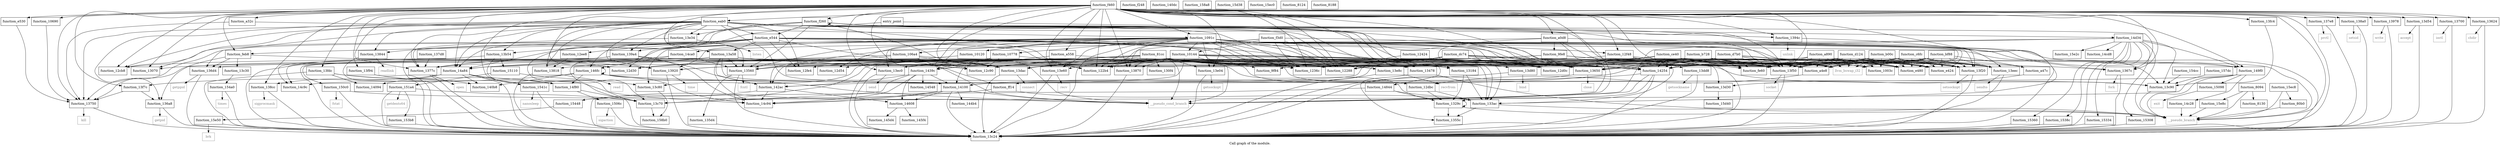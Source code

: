 digraph "Call graph of the module." {
  label="Call graph of the module.";
  node [shape=record];

  Node_function_13184 [label="{function_13184}"];
  Node_function_10120 [label="{function_10120}"];
  Node_function_12dbc [label="{function_12dbc}"];
  Node_function_10144 [label="{function_10144}"];
  Node_function_12288 [label="{function_12288}"];
  Node_function_ce40 [label="{function_ce40}"];
  Node_function_d124 [label="{function_d124}"];
  Node_function_d7b0 [label="{function_d7b0}"];
  Node_function_133ac [label="{function_133ac}"];
  Node_function_dc74 [label="{function_dc74}"];
  Node_function_e424 [label="{function_e424}"];
  Node_function_e480 [label="{function_e480}"];
  Node_function_13070 [label="{function_13070}"];
  Node_function_e530 [label="{function_e530}"];
  Node_function_1329c [label="{function_1329c}"];
  Node_function_ff14 [label="{function_ff14}"];
  Node_function_122b4 [label="{function_122b4}"];
  Node_function_1236c [label="{function_1236c}"];
  Node_function_f460 [label="{function_f460}"];
  Node_function_12424 [label="{function_12424}"];
  Node_function_12c90 [label="{function_12c90}"];
  Node_function_fe60 [label="{function_fe60}"];
  Node_function_12cb8 [label="{function_12cb8}"];
  Node_function_feb8 [label="{function_feb8}"];
  Node_function_f3d0 [label="{function_f3d0}"];
  Node_function_c6fc [label="{function_c6fc}"];
  Node_function_12d54 [label="{function_12d54}"];
  Node_function_12ee8 [label="{function_12ee8}"];
  Node_function_10690 [label="{function_10690}"];
  Node_function_12f48 [label="{function_12f48}"];
  Node_function_106a4 [label="{function_106a4}"];
  Node_function_e544 [label="{function_e544}"];
  Node_function_eab0 [label="{function_eab0}"];
  Node_function_130f4 [label="{function_130f4}"];
  Node_function_12d0c [label="{function_12d0c}"];
  Node_function_1003c [label="{function_1003c}"];
  Node_function_12d30 [label="{function_12d30}"];
  Node_function_12fe4 [label="{function_12fe4}"];
  Node_function_10778 [label="{function_10778}"];
  Node_function_f248 [label="{function_f248}"];
  Node_function_f260 [label="{function_f260}"];
  Node_function_1091c [label="{function_1091c}"];
  Node_function_13650 [label="{function_13650}"];
  Node_function_1367c [label="{function_1367c}"];
  Node_function_136a8 [label="{function_136a8}"];
  Node_function_136d4 [label="{function_136d4}"];
  Node_function_13700 [label="{function_13700}"];
  Node_function_13750 [label="{function_13750}"];
  Node_function_1377c [label="{function_1377c}"];
  Node_function_137d8 [label="{function_137d8}"];
  Node_function_135d4 [label="{function_135d4}"];
  Node_function_13478 [label="{function_13478}"];
  Node_function_1355c [label="{function_1355c}"];
  Node_function_13560 [label="{function_13560}"];
  Node_function_13624 [label="{function_13624}"];
  Node_function_13e60 [label="{function_13e60}"];
  Node_function_13e8c [label="{function_13e8c}"];
  Node_function_13ec0 [label="{function_13ec0}"];
  Node_function_13eec [label="{function_13eec}"];
  Node_function_13f20 [label="{function_13f20}"];
  Node_function_13f50 [label="{function_13f50}"];
  Node_function_13f7c [label="{function_13f7c}"];
  Node_function_13f94 [label="{function_13f94}"];
  Node_function_13fc4 [label="{function_13fc4}"];
  Node_function_13fdc [label="{function_13fdc}"];
  Node_function_14094 [label="{function_14094}"];
  Node_function_140b8 [label="{function_140b8}"];
  Node_function_140dc [label="{function_140dc}"];
  Node_function_14100 [label="{function_14100}"];
  Node_function_14254 [label="{function_14254}"];
  Node_function_142ac [label="{function_142ac}"];
  Node_function_1439c [label="{function_1439c}"];
  Node_function_144b4 [label="{function_144b4}"];
  Node_function_14548 [label="{function_14548}"];
  Node_function_145d4 [label="{function_145d4}"];
  Node_function_145f4 [label="{function_145f4}"];
  Node_function_14608 [label="{function_14608}"];
  Node_function_146fc [label="{function_146fc}"];
  Node_function_14844 [label="{function_14844}"];
  Node_function_149f0 [label="{function_149f0}"];
  Node_function_14a84 [label="{function_14a84}"];
  Node_function_14c28 [label="{function_14c28}"];
  Node_function_14c94 [label="{function_14c94}"];
  Node_function_14cd8 [label="{function_14cd8}"];
  Node_function_14c9c [label="{function_14c9c}"];
  Node_function_14ca0 [label="{function_14ca0}"];
  Node_function_14d34 [label="{function_14d34}"];
  Node_function_14f80 [label="{function_14f80}"];
  Node_function_1506c [label="{function_1506c}"];
  Node_function_15098 [label="{function_15098}"];
  Node_function_150c0 [label="{function_150c0}"];
  Node_function_15110 [label="{function_15110}"];
  Node_function_151a4 [label="{function_151a4}"];
  Node_function_15308 [label="{function_15308}"];
  Node_function_15334 [label="{function_15334}"];
  Node_function_15360 [label="{function_15360}"];
  Node_function_1538c [label="{function_1538c}"];
  Node_function_153b8 [label="{function_153b8}"];
  Node_function_1541c [label="{function_1541c}"];
  Node_function_15448 [label="{function_15448}"];
  Node_function_154a0 [label="{function_154a0}"];
  Node_function_154cc [label="{function_154cc}"];
  Node_function_157dc [label="{function_157dc}"];
  Node_function_158a8 [label="{function_158a8}"];
  Node_function_158b0 [label="{function_158b0}"];
  Node_function_15d38 [label="{function_15d38}"];
  Node_function_15d40 [label="{function_15d40}"];
  Node_function_15e2c [label="{function_15e2c}"];
  Node_function_15e50 [label="{function_15e50}"];
  Node_function_15e8c [label="{function_15e8c}"];
  Node_function_15ec0 [label="{function_15ec0}"];
  Node_function_15ec8 [label="{function_15ec8}"];
  Node_fcntl [color="gray50", fontcolor="gray50", label="{fcntl}"];
  Node_chdir [color="gray50", fontcolor="gray50", label="{chdir}"];
  Node_close [color="gray50", fontcolor="gray50", label="{close}"];
  Node_fork [color="gray50", fontcolor="gray50", label="{fork}"];
  Node_getpid [color="gray50", fontcolor="gray50", label="{getpid}"];
  Node_getppid [color="gray50", fontcolor="gray50", label="{getppid}"];
  Node_ioctl [color="gray50", fontcolor="gray50", label="{ioctl}"];
  Node_kill [color="gray50", fontcolor="gray50", label="{kill}"];
  Node_open [color="gray50", fontcolor="gray50", label="{open}"];
  Node_prctl [color="gray50", fontcolor="gray50", label="{prctl}"];
  Node_read [color="gray50", fontcolor="gray50", label="{read}"];
  Node_readlink [color="gray50", fontcolor="gray50", label="{readlink}"];
  Node_setsid [color="gray50", fontcolor="gray50", label="{setsid}"];
  Node_sigprocmask [color="gray50", fontcolor="gray50", label="{sigprocmask}"];
  Node_time [color="gray50", fontcolor="gray50", label="{time}"];
  Node_unlink [color="gray50", fontcolor="gray50", label="{unlink}"];
  Node_write [color="gray50", fontcolor="gray50", label="{write}"];
  Node_accept [color="gray50", fontcolor="gray50", label="{accept}"];
  Node_bind [color="gray50", fontcolor="gray50", label="{bind}"];
  Node_connect [color="gray50", fontcolor="gray50", label="{connect}"];
  Node_getsockname [color="gray50", fontcolor="gray50", label="{getsockname}"];
  Node_getsockopt [color="gray50", fontcolor="gray50", label="{getsockopt}"];
  Node_listen [color="gray50", fontcolor="gray50", label="{listen}"];
  Node_recv [color="gray50", fontcolor="gray50", label="{recv}"];
  Node_recvfrom [color="gray50", fontcolor="gray50", label="{recvfrom}"];
  Node_send [color="gray50", fontcolor="gray50", label="{send}"];
  Node_sendto [color="gray50", fontcolor="gray50", label="{sendto}"];
  Node_setsockopt [color="gray50", fontcolor="gray50", label="{setsockopt}"];
  Node_socket [color="gray50", fontcolor="gray50", label="{socket}"];
  Node_sigaction [color="gray50", fontcolor="gray50", label="{sigaction}"];
  Node_exit [color="gray50", fontcolor="gray50", label="{exit}"];
  Node_fstat [color="gray50", fontcolor="gray50", label="{fstat}"];
  Node_getdents64 [color="gray50", fontcolor="gray50", label="{getdents64}"];
  Node_nanosleep [color="gray50", fontcolor="gray50", label="{nanosleep}"];
  Node_times [color="gray50", fontcolor="gray50", label="{times}"];
  Node_brk [color="gray50", fontcolor="gray50", label="{brk}"];
  Node_llvm_bswap_i32 [color="gray50", fontcolor="gray50", label="{llvm_bswap_i32}"];
  Node_function_137e8 [label="{function_137e8}"];
  Node_function_13818 [label="{function_13818}"];
  Node_function_13844 [label="{function_13844}"];
  Node_function_13870 [label="{function_13870}"];
  Node_function_138a0 [label="{function_138a0}"];
  Node_function_138cc [label="{function_138cc}"];
  Node_function_13920 [label="{function_13920}"];
  Node_function_1394c [label="{function_1394c}"];
  Node_function_13978 [label="{function_13978}"];
  Node_function_139a4 [label="{function_139a4}"];
  Node_function_13a58 [label="{function_13a58}"];
  Node_function_13b54 [label="{function_13b54}"];
  Node_function_13c24 [label="{function_13c24}"];
  Node_function_13c30 [label="{function_13c30}"];
  Node_function_13c70 [label="{function_13c70}"];
  Node_function_13c80 [label="{function_13c80}"];
  Node_function_13c90 [label="{function_13c90}"];
  Node_function_13d30 [label="{function_13d30}"];
  Node_function_13d54 [label="{function_13d54}"];
  Node_function_13d80 [label="{function_13d80}"];
  Node_function_13dac [label="{function_13dac}"];
  Node_function_13dd8 [label="{function_13dd8}"];
  Node_function_13e04 [label="{function_13e04}"];
  Node_function_13e34 [label="{function_13e34}"];
  Node___pseudo_branch [color="gray50", fontcolor="gray50", label="{__pseudo_branch}"];
  Node___pseudo_cond_branch [color="gray50", fontcolor="gray50", label="{__pseudo_cond_branch}"];
  Node_function_8094 [label="{function_8094}"];
  Node_function_80b0 [label="{function_80b0}"];
  Node_function_8124 [label="{function_8124}"];
  Node_function_8130 [label="{function_8130}"];
  Node_function_8188 [label="{function_8188}"];
  Node_entry_point [label="{entry_point}"];
  Node_function_81cc [label="{function_81cc}"];
  Node_function_9f84 [label="{function_9f84}"];
  Node_function_9fe8 [label="{function_9fe8}"];
  Node_function_a0d8 [label="{function_a0d8}"];
  Node_function_a32c [label="{function_a32c}"];
  Node_function_a47c [label="{function_a47c}"];
  Node_function_a4e8 [label="{function_a4e8}"];
  Node_function_a558 [label="{function_a558}"];
  Node_function_a890 [label="{function_a890}"];
  Node_function_b00c [label="{function_b00c}"];
  Node_function_b728 [label="{function_b728}"];
  Node_function_bf88 [label="{function_bf88}"];
  Node_function_13184 -> Node_function_133ac;
  Node_function_13184 -> Node_function_1329c;
  Node_function_10120 -> Node_function_142ac;
  Node_function_10120 -> Node___pseudo_cond_branch;
  Node_function_12dbc -> Node_function_133ac;
  Node_function_12dbc -> Node_function_1329c;
  Node_function_10144 -> Node_function_133ac;
  Node_function_10144 -> Node_function_12c90;
  Node_function_10144 -> Node_function_fe60;
  Node_function_10144 -> Node_function_12d30;
  Node_function_10144 -> Node_function_13650;
  Node_function_10144 -> Node_function_13560;
  Node_function_10144 -> Node_function_13e8c;
  Node_function_10144 -> Node_function_13ec0;
  Node_function_10144 -> Node_function_13f50;
  Node_function_10144 -> Node_function_14254;
  Node_function_10144 -> Node_function_142ac;
  Node_function_10144 -> Node_function_1439c;
  Node_function_10144 -> Node_function_14a84;
  Node_function_10144 -> Node_function_13870;
  Node_function_10144 -> Node_function_13dac;
  Node_function_10144 -> Node___pseudo_cond_branch;
  Node_function_ce40 -> Node_function_fe60;
  Node_function_ce40 -> Node_function_1003c;
  Node_function_ce40 -> Node_function_13ec0;
  Node_function_ce40 -> Node_function_13f50;
  Node_function_ce40 -> Node_function_14254;
  Node_function_ce40 -> Node_llvm_bswap_i32;
  Node_function_ce40 -> Node_function_13d80;
  Node_function_ce40 -> Node_function_13dac;
  Node_function_ce40 -> Node_function_a4e8;
  Node_function_d124 -> Node_function_e424;
  Node_function_d124 -> Node_function_e480;
  Node_function_d124 -> Node_function_fe60;
  Node_function_d124 -> Node_function_1003c;
  Node_function_d124 -> Node_function_13650;
  Node_function_d124 -> Node_function_13eec;
  Node_function_d124 -> Node_function_13f20;
  Node_function_d124 -> Node_function_13f50;
  Node_function_d124 -> Node_function_14254;
  Node_function_d124 -> Node_llvm_bswap_i32;
  Node_function_d124 -> Node_function_a4e8;
  Node_function_d7b0 -> Node_function_12288;
  Node_function_d7b0 -> Node_function_e424;
  Node_function_d7b0 -> Node_function_e480;
  Node_function_d7b0 -> Node_function_1236c;
  Node_function_d7b0 -> Node_function_fe60;
  Node_function_d7b0 -> Node_function_12d0c;
  Node_function_d7b0 -> Node_function_13650;
  Node_function_d7b0 -> Node_function_13eec;
  Node_function_d7b0 -> Node_function_13f20;
  Node_function_d7b0 -> Node_function_13f50;
  Node_function_d7b0 -> Node_function_14254;
  Node_function_d7b0 -> Node_llvm_bswap_i32;
  Node_function_d7b0 -> Node_function_a4e8;
  Node_function_133ac -> Node_function_1355c;
  Node_function_133ac -> Node___pseudo_branch;
  Node_function_dc74 -> Node_function_12288;
  Node_function_dc74 -> Node_function_e424;
  Node_function_dc74 -> Node_function_e480;
  Node_function_dc74 -> Node_function_ff14;
  Node_function_dc74 -> Node_function_122b4;
  Node_function_dc74 -> Node_function_1236c;
  Node_function_dc74 -> Node_function_12c90;
  Node_function_dc74 -> Node_function_fe60;
  Node_function_dc74 -> Node_function_12d0c;
  Node_function_dc74 -> Node_function_12fe4;
  Node_function_dc74 -> Node_function_13650;
  Node_function_dc74 -> Node_function_1377c;
  Node_function_dc74 -> Node_function_13eec;
  Node_function_dc74 -> Node_function_13f20;
  Node_function_dc74 -> Node_function_13f50;
  Node_function_dc74 -> Node_function_14254;
  Node_function_dc74 -> Node_function_13818;
  Node_function_dc74 -> Node_function_13d30;
  Node_function_dc74 -> Node_function_9f84;
  Node_function_dc74 -> Node_function_a4e8;
  Node_function_e530 -> Node_function_13750;
  Node_function_1329c -> Node_function_1329c;
  Node_function_1329c -> Node_function_1355c;
  Node_function_1329c -> Node___pseudo_branch;
  Node_function_ff14 -> Node_function_133ac;
  Node_function_ff14 -> Node_function_13c70;
  Node_function_f460 -> Node_function_12288;
  Node_function_f460 -> Node_function_133ac;
  Node_function_f460 -> Node_function_13070;
  Node_function_f460 -> Node_function_e530;
  Node_function_f460 -> Node_function_ff14;
  Node_function_f460 -> Node_function_122b4;
  Node_function_f460 -> Node_function_1236c;
  Node_function_f460 -> Node_function_12c90;
  Node_function_f460 -> Node_function_fe60;
  Node_function_f460 -> Node_function_12cb8;
  Node_function_f460 -> Node_function_feb8;
  Node_function_f460 -> Node_function_10690;
  Node_function_f460 -> Node_function_12f48;
  Node_function_f460 -> Node_function_eab0;
  Node_function_f460 -> Node_function_12d30;
  Node_function_f460 -> Node_function_f260;
  Node_function_f460 -> Node_function_1091c;
  Node_function_f460 -> Node_function_13650;
  Node_function_f460 -> Node_function_1367c;
  Node_function_f460 -> Node_function_13700;
  Node_function_f460 -> Node_function_13750;
  Node_function_f460 -> Node_function_1377c;
  Node_function_f460 -> Node_function_13478;
  Node_function_f460 -> Node_function_13560;
  Node_function_f460 -> Node_function_13624;
  Node_function_f460 -> Node_function_13e60;
  Node_function_f460 -> Node_function_13ec0;
  Node_function_f460 -> Node_function_13f50;
  Node_function_f460 -> Node_function_13f7c;
  Node_function_f460 -> Node_function_13f94;
  Node_function_f460 -> Node_function_13fc4;
  Node_function_f460 -> Node_function_13fdc;
  Node_function_f460 -> Node_function_149f0;
  Node_function_f460 -> Node_function_14a84;
  Node_function_f460 -> Node_function_137e8;
  Node_function_f460 -> Node_function_13870;
  Node_function_f460 -> Node_function_138a0;
  Node_function_f460 -> Node_function_138cc;
  Node_function_f460 -> Node_function_1394c;
  Node_function_f460 -> Node_function_13978;
  Node_function_f460 -> Node_function_13c24;
  Node_function_f460 -> Node_function_13c70;
  Node_function_f460 -> Node_function_13d54;
  Node_function_f460 -> Node_function_13dac;
  Node_function_f460 -> Node_function_13e04;
  Node_function_f460 -> Node___pseudo_branch;
  Node_function_f460 -> Node___pseudo_cond_branch;
  Node_function_f460 -> Node_function_a0d8;
  Node_function_f460 -> Node_function_a32c;
  Node_function_f460 -> Node_function_a558;
  Node_function_12424 -> Node_function_12d0c;
  Node_function_12424 -> Node_function_14100;
  Node_function_feb8 -> Node_function_136a8;
  Node_function_feb8 -> Node_function_136d4;
  Node_function_feb8 -> Node_function_13920;
  Node_function_feb8 -> Node_function_13c30;
  Node_function_f3d0 -> Node_function_10120;
  Node_function_f3d0 -> Node_function_10144;
  Node_function_f3d0 -> Node_function_12288;
  Node_function_f3d0 -> Node_function_133ac;
  Node_function_f3d0 -> Node_function_122b4;
  Node_function_f3d0 -> Node_function_1236c;
  Node_function_f3d0 -> Node_function_fe60;
  Node_function_c6fc -> Node_function_e424;
  Node_function_c6fc -> Node_function_e480;
  Node_function_c6fc -> Node_function_fe60;
  Node_function_c6fc -> Node_function_13650;
  Node_function_c6fc -> Node_function_13eec;
  Node_function_c6fc -> Node_function_13f20;
  Node_function_c6fc -> Node_function_13f50;
  Node_function_c6fc -> Node_function_14254;
  Node_function_c6fc -> Node_llvm_bswap_i32;
  Node_function_c6fc -> Node_function_a47c;
  Node_function_c6fc -> Node_function_a4e8;
  Node_function_12ee8 -> Node_function_13818;
  Node_function_10690 -> Node_function_13750;
  Node_function_12f48 -> Node_function_13650;
  Node_function_12f48 -> Node_function_13f50;
  Node_function_12f48 -> Node_function_13c24;
  Node_function_12f48 -> Node_function_13dac;
  Node_function_12f48 -> Node_function_13dd8;
  Node_function_106a4 -> Node_function_12d30;
  Node_function_106a4 -> Node_function_13560;
  Node_function_106a4 -> Node_function_13f50;
  Node_function_106a4 -> Node_function_13dac;
  Node_function_106a4 -> Node___pseudo_cond_branch;
  Node_function_e544 -> Node_function_13184;
  Node_function_e544 -> Node_function_12dbc;
  Node_function_e544 -> Node_function_12288;
  Node_function_e544 -> Node_function_122b4;
  Node_function_e544 -> Node_function_1236c;
  Node_function_e544 -> Node_function_12c90;
  Node_function_e544 -> Node_function_12cb8;
  Node_function_e544 -> Node_function_12ee8;
  Node_function_e544 -> Node_function_12d30;
  Node_function_e544 -> Node_function_12fe4;
  Node_function_e544 -> Node_function_13650;
  Node_function_e544 -> Node_function_13750;
  Node_function_e544 -> Node_function_1377c;
  Node_function_e544 -> Node_function_14a84;
  Node_function_e544 -> Node_function_13844;
  Node_function_e544 -> Node_function_139a4;
  Node_function_e544 -> Node_function_13a58;
  Node_function_e544 -> Node_function_13b54;
  Node_function_e544 -> Node_function_13c90;
  Node_function_eab0 -> Node_function_13184;
  Node_function_eab0 -> Node_function_12288;
  Node_function_eab0 -> Node_function_133ac;
  Node_function_eab0 -> Node_function_13070;
  Node_function_eab0 -> Node_function_122b4;
  Node_function_eab0 -> Node_function_1236c;
  Node_function_eab0 -> Node_function_12cb8;
  Node_function_eab0 -> Node_function_e544;
  Node_function_eab0 -> Node_function_12d30;
  Node_function_eab0 -> Node_function_12fe4;
  Node_function_eab0 -> Node_function_13650;
  Node_function_eab0 -> Node_function_1367c;
  Node_function_eab0 -> Node_function_136a8;
  Node_function_eab0 -> Node_function_136d4;
  Node_function_eab0 -> Node_function_13750;
  Node_function_eab0 -> Node_function_1377c;
  Node_function_eab0 -> Node_function_13f50;
  Node_function_eab0 -> Node_function_14100;
  Node_function_eab0 -> Node_function_14844;
  Node_function_eab0 -> Node_function_14a84;
  Node_function_eab0 -> Node_function_13818;
  Node_function_eab0 -> Node_function_13844;
  Node_function_eab0 -> Node_function_13920;
  Node_function_eab0 -> Node_function_1394c;
  Node_function_eab0 -> Node_function_139a4;
  Node_function_eab0 -> Node_function_13a58;
  Node_function_eab0 -> Node_function_13b54;
  Node_function_eab0 -> Node_function_13d80;
  Node_function_eab0 -> Node_function_13e34;
  Node_function_10778 -> Node_function_12c90;
  Node_function_10778 -> Node_function_12d0c;
  Node_function_10778 -> Node_function_14100;
  Node_function_10778 -> Node_function_1439c;
  Node_function_f260 -> Node_function_e544;
  Node_function_f260 -> Node_function_f260;
  Node_function_f260 -> Node_function_13650;
  Node_function_f260 -> Node_function_13560;
  Node_function_f260 -> Node_function_13f20;
  Node_function_f260 -> Node_function_13f50;
  Node_function_f260 -> Node_function_14a84;
  Node_function_f260 -> Node_function_13c24;
  Node_function_f260 -> Node_function_13d80;
  Node_function_f260 -> Node_function_13dac;
  Node_function_f260 -> Node_function_13e34;
  Node_function_1091c -> Node_function_10120;
  Node_function_1091c -> Node_function_10144;
  Node_function_1091c -> Node_function_12288;
  Node_function_1091c -> Node_function_133ac;
  Node_function_1091c -> Node_function_e424;
  Node_function_1091c -> Node_function_e480;
  Node_function_1091c -> Node_function_122b4;
  Node_function_1091c -> Node_function_1236c;
  Node_function_1091c -> Node_function_fe60;
  Node_function_1091c -> Node_function_feb8;
  Node_function_1091c -> Node_function_12d54;
  Node_function_1091c -> Node_function_12f48;
  Node_function_1091c -> Node_function_106a4;
  Node_function_1091c -> Node_function_10778;
  Node_function_1091c -> Node_function_13650;
  Node_function_1091c -> Node_function_1367c;
  Node_function_1091c -> Node_function_13478;
  Node_function_1091c -> Node_function_13560;
  Node_function_1091c -> Node_function_13e60;
  Node_function_1091c -> Node_function_13e8c;
  Node_function_1091c -> Node_function_13ec0;
  Node_function_1091c -> Node_function_13eec;
  Node_function_1091c -> Node_function_13f20;
  Node_function_1091c -> Node_function_13f50;
  Node_function_1091c -> Node_function_14254;
  Node_function_1091c -> Node_function_149f0;
  Node_function_1091c -> Node_llvm_bswap_i32;
  Node_function_1091c -> Node_function_13870;
  Node_function_1091c -> Node_function_13920;
  Node_function_1091c -> Node_function_13c24;
  Node_function_1091c -> Node_function_13c70;
  Node_function_1091c -> Node_function_13c80;
  Node_function_1091c -> Node_function_13dac;
  Node_function_1091c -> Node_function_13e04;
  Node_function_13650 -> Node_close;
  Node_function_13650 -> Node_function_13c24;
  Node_function_1367c -> Node_fork;
  Node_function_1367c -> Node_function_13c24;
  Node_function_136a8 -> Node_getpid;
  Node_function_136a8 -> Node_function_13c24;
  Node_function_136d4 -> Node_getppid;
  Node_function_136d4 -> Node_function_13c24;
  Node_function_13700 -> Node_ioctl;
  Node_function_13700 -> Node_function_13c24;
  Node_function_13750 -> Node_kill;
  Node_function_13750 -> Node_function_13c24;
  Node_function_1377c -> Node_open;
  Node_function_1377c -> Node_function_13c24;
  Node_function_137d8 -> Node_function_1377c;
  Node_function_135d4 -> Node_function_13c24;
  Node_function_13478 -> Node_function_1355c;
  Node_function_13478 -> Node___pseudo_branch;
  Node_function_13560 -> Node_function_135d4;
  Node_function_13560 -> Node_fcntl;
  Node_function_13560 -> Node_function_13c24;
  Node_function_13624 -> Node_chdir;
  Node_function_13624 -> Node_function_13c24;
  Node_function_13e60 -> Node_recv;
  Node_function_13e60 -> Node_function_13c24;
  Node_function_13e8c -> Node_recvfrom;
  Node_function_13e8c -> Node_function_13c24;
  Node_function_13ec0 -> Node_send;
  Node_function_13ec0 -> Node_function_13c24;
  Node_function_13eec -> Node_sendto;
  Node_function_13eec -> Node_function_13c24;
  Node_function_13f20 -> Node_setsockopt;
  Node_function_13f20 -> Node_function_13c24;
  Node_function_13f50 -> Node_socket;
  Node_function_13f50 -> Node_function_13c24;
  Node_function_13f7c -> Node_function_136a8;
  Node_function_13f7c -> Node_function_13750;
  Node_function_13f94 -> Node_function_140b8;
  Node_function_13f94 -> Node_function_13c24;
  Node_function_13fc4 -> Node_function_13c90;
  Node_function_13fdc -> Node_function_14094;
  Node_function_13fdc -> Node_function_140b8;
  Node_function_13fdc -> Node_function_14f80;
  Node_function_13fdc -> Node_function_13c24;
  Node_function_14100 -> Node_function_144b4;
  Node_function_14100 -> Node_function_14608;
  Node_function_14100 -> Node_function_14c94;
  Node_function_14100 -> Node_function_15448;
  Node_function_14100 -> Node_function_13c24;
  Node_function_14100 -> Node___pseudo_cond_branch;
  Node_function_14254 -> Node_function_1329c;
  Node_function_14254 -> Node_function_14100;
  Node_function_14254 -> Node_function_13c24;
  Node_function_14254 -> Node___pseudo_cond_branch;
  Node_function_142ac -> Node_function_14608;
  Node_function_142ac -> Node_function_14c94;
  Node_function_142ac -> Node_function_15448;
  Node_function_1439c -> Node_function_14100;
  Node_function_1439c -> Node_function_142ac;
  Node_function_1439c -> Node_function_14548;
  Node_function_1439c -> Node_function_14608;
  Node_function_1439c -> Node_function_14c94;
  Node_function_1439c -> Node_function_13c70;
  Node_function_14608 -> Node_function_145d4;
  Node_function_14608 -> Node_function_145f4;
  Node_function_146fc -> Node_function_13f7c;
  Node_function_146fc -> Node_function_140b8;
  Node_function_146fc -> Node_function_146fc;
  Node_function_146fc -> Node_function_14c94;
  Node_function_146fc -> Node_function_14f80;
  Node_function_146fc -> Node_function_13c90;
  Node_function_146fc -> Node___pseudo_cond_branch;
  Node_function_14844 -> Node_function_133ac;
  Node_function_14844 -> Node_function_1329c;
  Node_function_14844 -> Node_function_13c24;
  Node_function_149f0 -> Node_function_14c28;
  Node_function_149f0 -> Node_function_14c94;
  Node_function_149f0 -> Node_function_14c9c;
  Node_function_149f0 -> Node_function_15098;
  Node_function_149f0 -> Node___pseudo_branch;
  Node_function_14a84 -> Node_function_14094;
  Node_function_14a84 -> Node_function_140b8;
  Node_function_14a84 -> Node_function_14f80;
  Node_function_14a84 -> Node_function_1541c;
  Node_function_14a84 -> Node_function_138cc;
  Node_function_14a84 -> Node_function_13c24;
  Node_function_14c28 -> Node___pseudo_branch;
  Node_function_14ca0 -> Node_function_1377c;
  Node_function_14ca0 -> Node_function_13560;
  Node_function_14ca0 -> Node_function_146fc;
  Node_function_14d34 -> Node_function_149f0;
  Node_function_14d34 -> Node_function_14cd8;
  Node_function_14d34 -> Node_function_14ca0;
  Node_function_14d34 -> Node_function_15308;
  Node_function_14d34 -> Node_function_15334;
  Node_function_14d34 -> Node_function_15360;
  Node_function_14d34 -> Node_function_1538c;
  Node_function_14d34 -> Node_function_15e2c;
  Node_function_14d34 -> Node_function_13c24;
  Node_function_14d34 -> Node_function_13c90;
  Node_function_14d34 -> Node___pseudo_branch;
  Node_function_14d34 -> Node___pseudo_cond_branch;
  Node_function_14f80 -> Node_function_1506c;
  Node_function_14f80 -> Node_function_13c70;
  Node_function_1506c -> Node_sigaction;
  Node_function_1506c -> Node_function_13c24;
  Node_function_15098 -> Node_exit;
  Node_function_150c0 -> Node_fstat;
  Node_function_150c0 -> Node_function_13c24;
  Node_function_150c0 -> Node___pseudo_cond_branch;
  Node_function_15110 -> Node_function_151a4;
  Node_function_15110 -> Node_function_13c80;
  Node_function_151a4 -> Node_function_153b8;
  Node_function_151a4 -> Node_getdents64;
  Node_function_151a4 -> Node_function_13c24;
  Node_function_151a4 -> Node_function_13c70;
  Node_function_15308 -> Node_function_13c24;
  Node_function_15334 -> Node_function_13c24;
  Node_function_15360 -> Node_function_13c24;
  Node_function_1538c -> Node_function_13c24;
  Node_function_153b8 -> Node_function_13c24;
  Node_function_1541c -> Node_nanosleep;
  Node_function_1541c -> Node_function_13c24;
  Node_function_15448 -> Node_function_15e50;
  Node_function_154a0 -> Node_times;
  Node_function_154a0 -> Node_function_13c24;
  Node_function_154cc -> Node_function_13c90;
  Node_function_157dc -> Node_function_13c90;
  Node_function_15e50 -> Node_brk;
  Node_function_15e50 -> Node_function_13c24;
  Node_function_15e8c -> Node___pseudo_branch;
  Node_function_15ec8 -> Node___pseudo_branch;
  Node_function_15ec8 -> Node_function_80b0;
  Node_function_137e8 -> Node_prctl;
  Node_function_137e8 -> Node_function_13c24;
  Node_function_13818 -> Node_read;
  Node_function_13818 -> Node_function_13c24;
  Node_function_13844 -> Node_readlink;
  Node_function_13844 -> Node_function_13c24;
  Node_function_13870 -> Node_function_13c24;
  Node_function_138a0 -> Node_setsid;
  Node_function_138a0 -> Node_function_13c24;
  Node_function_138cc -> Node_sigprocmask;
  Node_function_138cc -> Node_function_13c24;
  Node_function_13920 -> Node_time;
  Node_function_13920 -> Node_function_13c24;
  Node_function_1394c -> Node_unlink;
  Node_function_1394c -> Node_function_13c24;
  Node_function_13978 -> Node_write;
  Node_function_13978 -> Node_function_13c24;
  Node_function_139a4 -> Node_function_13650;
  Node_function_139a4 -> Node_function_142ac;
  Node_function_139a4 -> Node_function_14c94;
  Node_function_139a4 -> Node_function_14c9c;
  Node_function_139a4 -> Node_function_13c24;
  Node_function_13a58 -> Node_function_13650;
  Node_function_13a58 -> Node_function_1377c;
  Node_function_13a58 -> Node_function_13560;
  Node_function_13a58 -> Node_function_14100;
  Node_function_13a58 -> Node_function_14254;
  Node_function_13a58 -> Node_function_142ac;
  Node_function_13a58 -> Node_function_14c94;
  Node_function_13a58 -> Node_function_150c0;
  Node_function_13a58 -> Node_function_13c24;
  Node_function_13b54 -> Node_function_14c94;
  Node_function_13b54 -> Node_function_14c9c;
  Node_function_13b54 -> Node_function_15110;
  Node_function_13c30 -> Node_function_154a0;
  Node_function_13c70 -> Node_function_158b0;
  Node_function_13c80 -> Node_function_158b0;
  Node_function_13c90 -> Node___pseudo_branch;
  Node_function_13d30 -> Node_function_15d40;
  Node_function_13d54 -> Node_accept;
  Node_function_13d54 -> Node_function_13c24;
  Node_function_13d80 -> Node_bind;
  Node_function_13d80 -> Node_function_13c24;
  Node_function_13dac -> Node_connect;
  Node_function_13dac -> Node_function_13c24;
  Node_function_13dd8 -> Node_getsockname;
  Node_function_13dd8 -> Node_function_13c24;
  Node_function_13e04 -> Node_getsockopt;
  Node_function_13e04 -> Node_function_13c24;
  Node_function_13e34 -> Node_listen;
  Node_function_13e34 -> Node_function_13c24;
  Node_function_8094 -> Node_function_15e8c;
  Node_function_8094 -> Node___pseudo_branch;
  Node_function_8094 -> Node_function_8130;
  Node_function_80b0 -> Node___pseudo_branch;
  Node_entry_point -> Node_function_146fc;
  Node_entry_point -> Node_function_14d34;
  Node_function_81cc -> Node_function_13184;
  Node_function_81cc -> Node_function_12dbc;
  Node_function_81cc -> Node_function_12288;
  Node_function_81cc -> Node_function_133ac;
  Node_function_81cc -> Node_function_13070;
  Node_function_81cc -> Node_function_122b4;
  Node_function_81cc -> Node_function_1236c;
  Node_function_81cc -> Node_function_12c90;
  Node_function_81cc -> Node_function_fe60;
  Node_function_81cc -> Node_function_12cb8;
  Node_function_81cc -> Node_function_12d54;
  Node_function_81cc -> Node_function_130f4;
  Node_function_81cc -> Node_function_12d30;
  Node_function_81cc -> Node_function_12fe4;
  Node_function_81cc -> Node_function_13650;
  Node_function_81cc -> Node_function_13478;
  Node_function_81cc -> Node_function_13560;
  Node_function_81cc -> Node_function_13e60;
  Node_function_81cc -> Node_function_13ec0;
  Node_function_81cc -> Node_function_13f20;
  Node_function_81cc -> Node_function_13f50;
  Node_function_81cc -> Node_function_14254;
  Node_function_81cc -> Node_function_14a84;
  Node_function_81cc -> Node_llvm_bswap_i32;
  Node_function_81cc -> Node_function_13870;
  Node_function_81cc -> Node_function_13920;
  Node_function_81cc -> Node_function_13c24;
  Node_function_81cc -> Node_function_13c70;
  Node_function_81cc -> Node_function_13c80;
  Node_function_81cc -> Node_function_13c90;
  Node_function_81cc -> Node_function_13dac;
  Node_function_81cc -> Node_function_13e04;
  Node_function_81cc -> Node___pseudo_cond_branch;
  Node_function_81cc -> Node_function_9f84;
  Node_function_81cc -> Node_function_a4e8;
  Node_function_9fe8 -> Node_function_1367c;
  Node_function_9fe8 -> Node_function_136d4;
  Node_function_9fe8 -> Node_function_13750;
  Node_function_9fe8 -> Node_function_149f0;
  Node_function_9fe8 -> Node_function_14a84;
  Node_function_9fe8 -> Node___pseudo_branch;
  Node_function_a0d8 -> Node_function_12d0c;
  Node_function_a0d8 -> Node_function_14254;
  Node_function_a0d8 -> Node_function_142ac;
  Node_function_a0d8 -> Node_function_13c24;
  Node_function_a0d8 -> Node___pseudo_cond_branch;
  Node_function_a0d8 -> Node_function_9fe8;
  Node_function_a32c -> Node_function_1091c;
  Node_function_a32c -> Node_function_13750;
  Node_function_a47c -> Node_function_13d30;
  Node_function_a4e8 -> Node_function_12dbc;
  Node_function_a558 -> Node_function_14254;
  Node_function_a558 -> Node_function_1439c;
  Node_function_a890 -> Node_function_e424;
  Node_function_a890 -> Node_function_e480;
  Node_function_a890 -> Node_function_fe60;
  Node_function_a890 -> Node_function_12d0c;
  Node_function_a890 -> Node_function_1003c;
  Node_function_a890 -> Node_function_13650;
  Node_function_a890 -> Node_function_13eec;
  Node_function_a890 -> Node_function_13f20;
  Node_function_a890 -> Node_function_13f50;
  Node_function_a890 -> Node_function_14254;
  Node_function_a890 -> Node_llvm_bswap_i32;
  Node_function_a890 -> Node_function_a4e8;
  Node_function_b00c -> Node_function_e424;
  Node_function_b00c -> Node_function_e480;
  Node_function_b00c -> Node_function_fe60;
  Node_function_b00c -> Node_function_1003c;
  Node_function_b00c -> Node_function_13650;
  Node_function_b00c -> Node_function_13eec;
  Node_function_b00c -> Node_function_13f20;
  Node_function_b00c -> Node_function_13f50;
  Node_function_b00c -> Node_function_14254;
  Node_function_b00c -> Node_llvm_bswap_i32;
  Node_function_b00c -> Node_function_a4e8;
  Node_function_b728 -> Node_function_e424;
  Node_function_b728 -> Node_function_e480;
  Node_function_b728 -> Node_function_fe60;
  Node_function_b728 -> Node_function_1003c;
  Node_function_b728 -> Node_function_13650;
  Node_function_b728 -> Node_function_13560;
  Node_function_b728 -> Node_function_13e8c;
  Node_function_b728 -> Node_function_13eec;
  Node_function_b728 -> Node_function_13f20;
  Node_function_b728 -> Node_function_13f50;
  Node_function_b728 -> Node_function_14100;
  Node_function_b728 -> Node_function_14254;
  Node_function_b728 -> Node_llvm_bswap_i32;
  Node_function_b728 -> Node_function_13920;
  Node_function_b728 -> Node_function_13dac;
  Node_function_b728 -> Node_function_a4e8;
  Node_function_bf88 -> Node_function_e424;
  Node_function_bf88 -> Node_function_e480;
  Node_function_bf88 -> Node_function_fe60;
  Node_function_bf88 -> Node_function_1003c;
  Node_function_bf88 -> Node_function_13650;
  Node_function_bf88 -> Node_function_13eec;
  Node_function_bf88 -> Node_function_13f20;
  Node_function_bf88 -> Node_function_13f50;
  Node_function_bf88 -> Node_function_14254;
  Node_function_bf88 -> Node_llvm_bswap_i32;
  Node_function_bf88 -> Node_function_a47c;
  Node_function_bf88 -> Node_function_a4e8;
}
